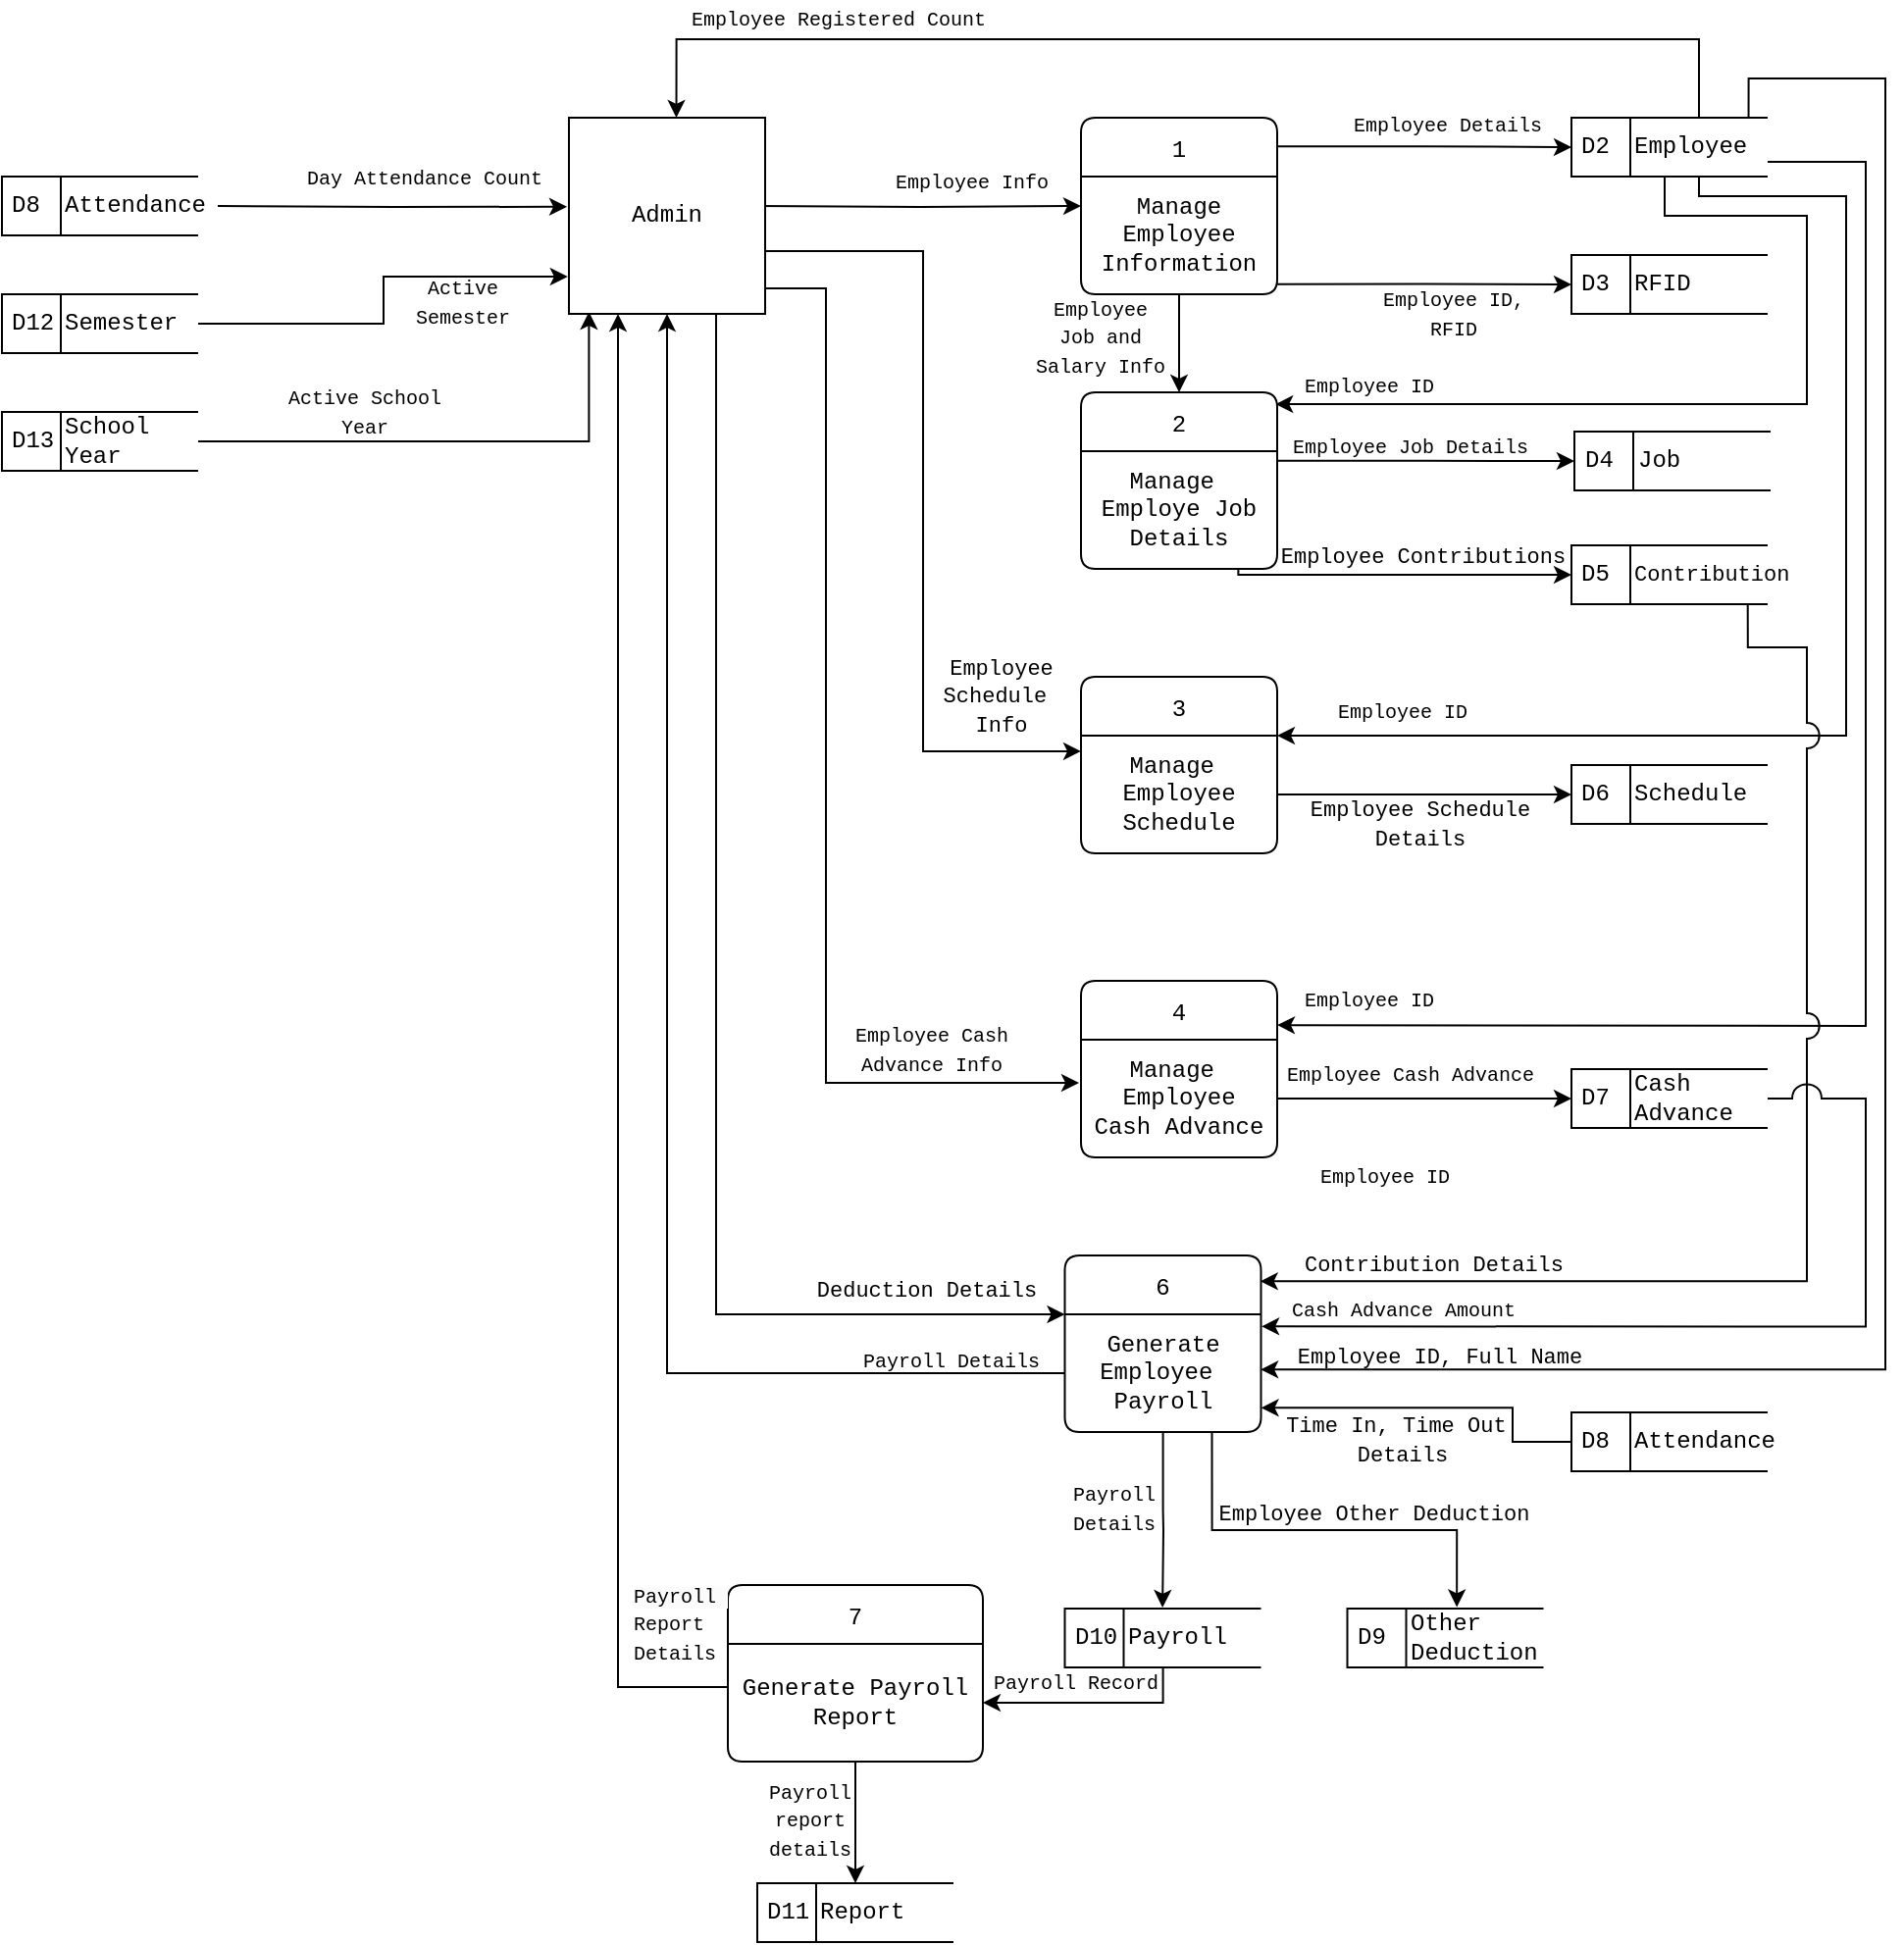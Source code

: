 <mxfile version="24.4.0" type="device">
  <diagram name="Page-1" id="bryWwgBsa8O-rJVqong_">
    <mxGraphModel dx="880" dy="532" grid="1" gridSize="10" guides="1" tooltips="1" connect="1" arrows="1" fold="1" page="1" pageScale="1" pageWidth="1100" pageHeight="850" math="0" shadow="0">
      <root>
        <mxCell id="0" />
        <mxCell id="1" parent="0" />
        <mxCell id="uxDt7wTVC4vIlxEbOWzQ-3" value="1" style="swimlane;fontStyle=0;childLayout=stackLayout;horizontal=1;startSize=30;fillColor=#ffffff;horizontalStack=0;resizeParent=1;resizeParentMax=0;resizeLast=0;collapsible=0;marginBottom=0;swimlaneFillColor=#ffffff;absoluteArcSize=1;arcSize=15;rounded=1;fontFamily=Courier New;" parent="1" vertex="1">
          <mxGeometry x="600" y="110" width="100" height="90" as="geometry" />
        </mxCell>
        <mxCell id="uxDt7wTVC4vIlxEbOWzQ-4" value="Manage Employee&lt;div&gt;Information&lt;/div&gt;" style="text;html=1;align=center;verticalAlign=middle;whiteSpace=wrap;rounded=0;fontFamily=Courier New;" parent="uxDt7wTVC4vIlxEbOWzQ-3" vertex="1">
          <mxGeometry y="30" width="100" height="60" as="geometry" />
        </mxCell>
        <mxCell id="uxDt7wTVC4vIlxEbOWzQ-6" value="D2" style="html=1;dashed=0;whiteSpace=wrap;shape=mxgraph.dfd.dataStoreID;align=left;spacingLeft=3;points=[[0,0],[0.5,0],[1,0],[0,0.5],[1,0.5],[0,1],[0.5,1],[1,1]];fontFamily=Courier New;" parent="1" vertex="1">
          <mxGeometry x="850" y="110" width="100" height="30" as="geometry" />
        </mxCell>
        <mxCell id="uxDt7wTVC4vIlxEbOWzQ-57" style="edgeStyle=orthogonalEdgeStyle;rounded=0;orthogonalLoop=1;jettySize=auto;html=1;exitX=0.25;exitY=1;exitDx=0;exitDy=0;entryX=0.991;entryY=0.067;entryDx=0;entryDy=0;fontFamily=Courier New;entryPerimeter=0;" parent="1" source="uxDt7wTVC4vIlxEbOWzQ-7" target="uxDt7wTVC4vIlxEbOWzQ-10" edge="1">
          <mxGeometry relative="1" as="geometry">
            <Array as="points">
              <mxPoint x="898" y="160" />
              <mxPoint x="970" y="160" />
              <mxPoint x="970" y="256" />
            </Array>
          </mxGeometry>
        </mxCell>
        <mxCell id="uxDt7wTVC4vIlxEbOWzQ-60" style="edgeStyle=orthogonalEdgeStyle;rounded=0;orthogonalLoop=1;jettySize=auto;html=1;entryX=1;entryY=0;entryDx=0;entryDy=0;fontFamily=Courier New;" parent="1" source="uxDt7wTVC4vIlxEbOWzQ-7" target="uxDt7wTVC4vIlxEbOWzQ-16" edge="1">
          <mxGeometry relative="1" as="geometry">
            <Array as="points">
              <mxPoint x="915" y="150" />
              <mxPoint x="990" y="150" />
              <mxPoint x="990" y="425" />
            </Array>
          </mxGeometry>
        </mxCell>
        <mxCell id="uxDt7wTVC4vIlxEbOWzQ-63" style="edgeStyle=orthogonalEdgeStyle;rounded=0;orthogonalLoop=1;jettySize=auto;html=1;exitX=1;exitY=0.75;exitDx=0;exitDy=0;entryX=1;entryY=0.25;entryDx=0;entryDy=0;jumpStyle=arc;fontFamily=Courier New;" parent="1" source="uxDt7wTVC4vIlxEbOWzQ-7" target="uxDt7wTVC4vIlxEbOWzQ-17" edge="1">
          <mxGeometry relative="1" as="geometry">
            <Array as="points">
              <mxPoint x="1000" y="133" />
              <mxPoint x="1000" y="573" />
              <mxPoint x="740" y="573" />
            </Array>
          </mxGeometry>
        </mxCell>
        <mxCell id="uxDt7wTVC4vIlxEbOWzQ-77" style="edgeStyle=orthogonalEdgeStyle;rounded=0;orthogonalLoop=1;jettySize=auto;html=1;exitX=0.861;exitY=-0.002;exitDx=0;exitDy=0;entryX=0.998;entryY=0.469;entryDx=0;entryDy=0;exitPerimeter=0;entryPerimeter=0;fontFamily=Courier New;" parent="1" source="uxDt7wTVC4vIlxEbOWzQ-7" target="uxDt7wTVC4vIlxEbOWzQ-38" edge="1">
          <mxGeometry relative="1" as="geometry">
            <Array as="points">
              <mxPoint x="940" y="90" />
              <mxPoint x="1010" y="90" />
              <mxPoint x="1010" y="748" />
            </Array>
          </mxGeometry>
        </mxCell>
        <mxCell id="uxDt7wTVC4vIlxEbOWzQ-112" style="edgeStyle=orthogonalEdgeStyle;rounded=0;orthogonalLoop=1;jettySize=auto;html=1;entryX=0.75;entryY=0;entryDx=0;entryDy=0;fontFamily=Courier New;" parent="1" source="uxDt7wTVC4vIlxEbOWzQ-7" edge="1">
          <mxGeometry relative="1" as="geometry">
            <Array as="points">
              <mxPoint x="915" y="70" />
              <mxPoint x="394" y="70" />
            </Array>
            <mxPoint x="393.75" y="110" as="targetPoint" />
          </mxGeometry>
        </mxCell>
        <mxCell id="uxDt7wTVC4vIlxEbOWzQ-7" value="Employee" style="text;html=1;align=left;verticalAlign=middle;whiteSpace=wrap;rounded=0;fontFamily=Courier New;" parent="1" vertex="1">
          <mxGeometry x="880" y="110" width="70" height="30" as="geometry" />
        </mxCell>
        <mxCell id="uxDt7wTVC4vIlxEbOWzQ-8" value="D3" style="html=1;dashed=0;whiteSpace=wrap;shape=mxgraph.dfd.dataStoreID;align=left;spacingLeft=3;points=[[0,0],[0.5,0],[1,0],[0,0.5],[1,0.5],[0,1],[0.5,1],[1,1]];fontFamily=Courier New;" parent="1" vertex="1">
          <mxGeometry x="850" y="180" width="100" height="30" as="geometry" />
        </mxCell>
        <mxCell id="uxDt7wTVC4vIlxEbOWzQ-9" value="RFID" style="text;html=1;align=left;verticalAlign=middle;whiteSpace=wrap;rounded=0;fontFamily=Courier New;" parent="1" vertex="1">
          <mxGeometry x="880" y="180" width="70" height="30" as="geometry" />
        </mxCell>
        <mxCell id="uxDt7wTVC4vIlxEbOWzQ-10" value="2" style="swimlane;fontStyle=0;childLayout=stackLayout;horizontal=1;startSize=30;fillColor=#ffffff;horizontalStack=0;resizeParent=1;resizeParentMax=0;resizeLast=0;collapsible=0;marginBottom=0;swimlaneFillColor=#ffffff;absoluteArcSize=1;arcSize=15;rounded=1;fontFamily=Courier New;" parent="1" vertex="1">
          <mxGeometry x="600" y="250" width="100" height="90" as="geometry" />
        </mxCell>
        <mxCell id="uxDt7wTVC4vIlxEbOWzQ-11" value="Manage&amp;nbsp;&lt;div&gt;Employe Job&lt;/div&gt;&lt;div&gt;Details&lt;br&gt;&lt;/div&gt;" style="text;html=1;align=center;verticalAlign=middle;whiteSpace=wrap;rounded=0;fontFamily=Courier New;" parent="uxDt7wTVC4vIlxEbOWzQ-10" vertex="1">
          <mxGeometry y="30" width="100" height="60" as="geometry" />
        </mxCell>
        <mxCell id="uxDt7wTVC4vIlxEbOWzQ-13" value="D4" style="html=1;dashed=0;whiteSpace=wrap;shape=mxgraph.dfd.dataStoreID;align=left;spacingLeft=3;points=[[0,0],[0.5,0],[1,0],[0,0.5],[1,0.5],[0,1],[0.5,1],[1,1]];fontFamily=Courier New;" parent="1" vertex="1">
          <mxGeometry x="851.5" y="270" width="100" height="30" as="geometry" />
        </mxCell>
        <mxCell id="uxDt7wTVC4vIlxEbOWzQ-14" value="Job" style="text;html=1;align=left;verticalAlign=middle;whiteSpace=wrap;rounded=0;fontFamily=Courier New;" parent="1" vertex="1">
          <mxGeometry x="881.5" y="270" width="70" height="30" as="geometry" />
        </mxCell>
        <mxCell id="uxDt7wTVC4vIlxEbOWzQ-15" value="3" style="swimlane;fontStyle=0;childLayout=stackLayout;horizontal=1;startSize=30;fillColor=#ffffff;horizontalStack=0;resizeParent=1;resizeParentMax=0;resizeLast=0;collapsible=0;marginBottom=0;swimlaneFillColor=#ffffff;absoluteArcSize=1;arcSize=15;rounded=1;fontFamily=Courier New;" parent="1" vertex="1">
          <mxGeometry x="600" y="395" width="100" height="90" as="geometry" />
        </mxCell>
        <mxCell id="uxDt7wTVC4vIlxEbOWzQ-16" value="Manage&amp;nbsp;&lt;br&gt;Employee&lt;div&gt;Schedule&lt;/div&gt;" style="text;html=1;align=center;verticalAlign=middle;whiteSpace=wrap;rounded=0;fontFamily=Courier New;" parent="uxDt7wTVC4vIlxEbOWzQ-15" vertex="1">
          <mxGeometry y="30" width="100" height="60" as="geometry" />
        </mxCell>
        <mxCell id="uxDt7wTVC4vIlxEbOWzQ-17" value="4" style="swimlane;fontStyle=0;childLayout=stackLayout;horizontal=1;startSize=30;fillColor=#ffffff;horizontalStack=0;resizeParent=1;resizeParentMax=0;resizeLast=0;collapsible=0;marginBottom=0;swimlaneFillColor=#ffffff;absoluteArcSize=1;arcSize=15;rounded=1;fontFamily=Courier New;" parent="1" vertex="1">
          <mxGeometry x="600" y="550" width="100" height="90" as="geometry" />
        </mxCell>
        <mxCell id="uxDt7wTVC4vIlxEbOWzQ-18" value="Manage&amp;nbsp;&lt;br&gt;Employee&lt;br&gt;Cash Advance" style="text;html=1;align=center;verticalAlign=middle;whiteSpace=wrap;rounded=0;fontFamily=Courier New;" parent="uxDt7wTVC4vIlxEbOWzQ-17" vertex="1">
          <mxGeometry y="30" width="100" height="60" as="geometry" />
        </mxCell>
        <mxCell id="uxDt7wTVC4vIlxEbOWzQ-21" value="D6" style="html=1;dashed=0;whiteSpace=wrap;shape=mxgraph.dfd.dataStoreID;align=left;spacingLeft=3;points=[[0,0],[0.5,0],[1,0],[0,0.5],[1,0.5],[0,1],[0.5,1],[1,1]];fontFamily=Courier New;" parent="1" vertex="1">
          <mxGeometry x="850" y="440" width="100" height="30" as="geometry" />
        </mxCell>
        <mxCell id="uxDt7wTVC4vIlxEbOWzQ-22" value="Schedule" style="text;html=1;align=left;verticalAlign=middle;whiteSpace=wrap;rounded=0;fontFamily=Courier New;" parent="1" vertex="1">
          <mxGeometry x="880" y="440" width="70" height="30" as="geometry" />
        </mxCell>
        <mxCell id="uxDt7wTVC4vIlxEbOWzQ-23" value="D7" style="html=1;dashed=0;whiteSpace=wrap;shape=mxgraph.dfd.dataStoreID;align=left;spacingLeft=3;points=[[0,0],[0.5,0],[1,0],[0,0.5],[1,0.5],[0,1],[0.5,1],[1,1]];fontFamily=Courier New;" parent="1" vertex="1">
          <mxGeometry x="850" y="595" width="100" height="30" as="geometry" />
        </mxCell>
        <mxCell id="uxDt7wTVC4vIlxEbOWzQ-24" value="Cash Advance" style="text;html=1;align=left;verticalAlign=middle;whiteSpace=wrap;rounded=0;fontFamily=Courier New;" parent="1" vertex="1">
          <mxGeometry x="880" y="595" width="70" height="30" as="geometry" />
        </mxCell>
        <mxCell id="uxDt7wTVC4vIlxEbOWzQ-37" value="6" style="swimlane;fontStyle=0;childLayout=stackLayout;horizontal=1;startSize=30;fillColor=#ffffff;horizontalStack=0;resizeParent=1;resizeParentMax=0;resizeLast=0;collapsible=0;marginBottom=0;swimlaneFillColor=#ffffff;absoluteArcSize=1;arcSize=15;rounded=1;fontFamily=Courier New;" parent="1" vertex="1">
          <mxGeometry x="591.75" y="690" width="100" height="90" as="geometry" />
        </mxCell>
        <mxCell id="uxDt7wTVC4vIlxEbOWzQ-38" value="Generate&lt;div&gt;Employee&amp;nbsp;&lt;div&gt;Payroll&lt;/div&gt;&lt;/div&gt;" style="text;html=1;align=center;verticalAlign=middle;whiteSpace=wrap;rounded=0;fontFamily=Courier New;" parent="uxDt7wTVC4vIlxEbOWzQ-37" vertex="1">
          <mxGeometry y="30" width="100" height="60" as="geometry" />
        </mxCell>
        <mxCell id="uxDt7wTVC4vIlxEbOWzQ-39" style="edgeStyle=orthogonalEdgeStyle;rounded=0;orthogonalLoop=1;jettySize=auto;html=1;exitX=1;exitY=0.25;exitDx=0;exitDy=0;entryX=0;entryY=0.25;entryDx=0;entryDy=0;fontFamily=Courier New;" parent="1" target="uxDt7wTVC4vIlxEbOWzQ-4" edge="1">
          <mxGeometry relative="1" as="geometry">
            <mxPoint x="435" y="155" as="sourcePoint" />
          </mxGeometry>
        </mxCell>
        <mxCell id="uxDt7wTVC4vIlxEbOWzQ-40" value="&lt;font style=&quot;font-size: 10px;&quot;&gt;Employee Info&lt;/font&gt;" style="text;html=1;align=center;verticalAlign=middle;whiteSpace=wrap;rounded=0;fontFamily=Courier New;" parent="1" vertex="1">
          <mxGeometry x="496.75" y="133" width="95" height="20" as="geometry" />
        </mxCell>
        <mxCell id="uxDt7wTVC4vIlxEbOWzQ-43" style="edgeStyle=orthogonalEdgeStyle;rounded=0;orthogonalLoop=1;jettySize=auto;html=1;exitX=0.5;exitY=1;exitDx=0;exitDy=0;entryX=0.5;entryY=0;entryDx=0;entryDy=0;fontFamily=Courier New;" parent="1" source="uxDt7wTVC4vIlxEbOWzQ-4" target="uxDt7wTVC4vIlxEbOWzQ-10" edge="1">
          <mxGeometry relative="1" as="geometry" />
        </mxCell>
        <mxCell id="uxDt7wTVC4vIlxEbOWzQ-44" style="edgeStyle=orthogonalEdgeStyle;rounded=0;orthogonalLoop=1;jettySize=auto;html=1;exitX=1;exitY=0.68;exitDx=0;exitDy=0;entryX=0;entryY=0.133;entryDx=0;entryDy=0;entryPerimeter=0;exitPerimeter=0;fontFamily=Courier New;" parent="1" source="fp4Pm7iPz-6DhBk8Qr4a-2" target="uxDt7wTVC4vIlxEbOWzQ-16" edge="1">
          <mxGeometry relative="1" as="geometry">
            <mxPoint x="393.75" y="200" as="sourcePoint" />
          </mxGeometry>
        </mxCell>
        <mxCell id="uxDt7wTVC4vIlxEbOWzQ-45" style="edgeStyle=orthogonalEdgeStyle;rounded=0;orthogonalLoop=1;jettySize=auto;html=1;entryX=-0.01;entryY=0.367;entryDx=0;entryDy=0;entryPerimeter=0;exitX=0.99;exitY=0.87;exitDx=0;exitDy=0;exitPerimeter=0;fontFamily=Courier New;" parent="1" source="fp4Pm7iPz-6DhBk8Qr4a-2" target="uxDt7wTVC4vIlxEbOWzQ-18" edge="1">
          <mxGeometry relative="1" as="geometry">
            <Array as="points">
              <mxPoint x="470" y="197" />
              <mxPoint x="470" y="602" />
            </Array>
            <mxPoint x="360" y="200" as="sourcePoint" />
          </mxGeometry>
        </mxCell>
        <mxCell id="uxDt7wTVC4vIlxEbOWzQ-47" style="edgeStyle=orthogonalEdgeStyle;rounded=0;orthogonalLoop=1;jettySize=auto;html=1;exitX=0.996;exitY=0.162;exitDx=0;exitDy=0;entryX=0;entryY=0.5;entryDx=0;entryDy=0;fontFamily=Courier New;exitPerimeter=0;" parent="1" source="uxDt7wTVC4vIlxEbOWzQ-3" target="uxDt7wTVC4vIlxEbOWzQ-6" edge="1">
          <mxGeometry relative="1" as="geometry" />
        </mxCell>
        <mxCell id="uxDt7wTVC4vIlxEbOWzQ-48" style="edgeStyle=orthogonalEdgeStyle;rounded=0;orthogonalLoop=1;jettySize=auto;html=1;exitX=0.996;exitY=0.914;exitDx=0;exitDy=0;entryX=0;entryY=0.5;entryDx=0;entryDy=0;fontFamily=Courier New;exitPerimeter=0;" parent="1" source="uxDt7wTVC4vIlxEbOWzQ-4" target="uxDt7wTVC4vIlxEbOWzQ-8" edge="1">
          <mxGeometry relative="1" as="geometry" />
        </mxCell>
        <mxCell id="uxDt7wTVC4vIlxEbOWzQ-51" value="&lt;font style=&quot;font-size: 10px;&quot;&gt;Employee Details&lt;/font&gt;" style="text;html=1;align=center;verticalAlign=middle;whiteSpace=wrap;rounded=0;fontFamily=Courier New;" parent="1" vertex="1">
          <mxGeometry x="734.25" y="104" width="105.75" height="20" as="geometry" />
        </mxCell>
        <mxCell id="uxDt7wTVC4vIlxEbOWzQ-52" value="&lt;font style=&quot;font-size: 10px;&quot;&gt;Employee ID, RFID&lt;/font&gt;" style="text;html=1;align=center;verticalAlign=middle;whiteSpace=wrap;rounded=0;fontFamily=Courier New;" parent="1" vertex="1">
          <mxGeometry x="740" y="200" width="100" height="20" as="geometry" />
        </mxCell>
        <mxCell id="uxDt7wTVC4vIlxEbOWzQ-53" value="&lt;font style=&quot;font-size: 10px;&quot;&gt;Employee Job&amp;nbsp;&lt;/font&gt;&lt;span style=&quot;font-size: 10px; background-color: initial;&quot;&gt;and Salary&amp;nbsp;&lt;/span&gt;&lt;span style=&quot;font-size: 10px; background-color: initial;&quot;&gt;Info&lt;/span&gt;" style="text;html=1;align=center;verticalAlign=middle;whiteSpace=wrap;rounded=0;fontFamily=Courier New;" parent="1" vertex="1">
          <mxGeometry x="568.75" y="207" width="81.75" height="30" as="geometry" />
        </mxCell>
        <mxCell id="uxDt7wTVC4vIlxEbOWzQ-55" style="edgeStyle=orthogonalEdgeStyle;rounded=0;orthogonalLoop=1;jettySize=auto;html=1;exitX=1;exitY=0.082;exitDx=0;exitDy=0;entryX=0;entryY=0.5;entryDx=0;entryDy=0;fontFamily=Courier New;exitPerimeter=0;" parent="1" source="uxDt7wTVC4vIlxEbOWzQ-11" target="uxDt7wTVC4vIlxEbOWzQ-13" edge="1">
          <mxGeometry relative="1" as="geometry">
            <Array as="points" />
          </mxGeometry>
        </mxCell>
        <mxCell id="uxDt7wTVC4vIlxEbOWzQ-58" value="&lt;font style=&quot;font-size: 10px;&quot;&gt;Employee ID&lt;/font&gt;" style="text;html=1;align=center;verticalAlign=middle;whiteSpace=wrap;rounded=0;fontFamily=Courier New;" parent="1" vertex="1">
          <mxGeometry x="711.5" y="242" width="70" height="10" as="geometry" />
        </mxCell>
        <mxCell id="uxDt7wTVC4vIlxEbOWzQ-59" value="&lt;font style=&quot;font-size: 10px;&quot;&gt;Employee Job&amp;nbsp;&lt;/font&gt;&lt;span style=&quot;font-size: 10px; background-color: initial;&quot;&gt;Details&lt;/span&gt;" style="text;html=1;align=center;verticalAlign=middle;whiteSpace=wrap;rounded=0;fontFamily=Courier New;" parent="1" vertex="1">
          <mxGeometry x="703" y="273" width="130" height="10" as="geometry" />
        </mxCell>
        <mxCell id="uxDt7wTVC4vIlxEbOWzQ-61" value="&lt;font style=&quot;font-size: 10px;&quot;&gt;Employee ID&lt;/font&gt;" style="text;html=1;align=center;verticalAlign=middle;whiteSpace=wrap;rounded=0;fontFamily=Courier New;" parent="1" vertex="1">
          <mxGeometry x="729.25" y="408" width="70" height="10" as="geometry" />
        </mxCell>
        <mxCell id="uxDt7wTVC4vIlxEbOWzQ-62" style="edgeStyle=orthogonalEdgeStyle;rounded=0;orthogonalLoop=1;jettySize=auto;html=1;exitX=1;exitY=0.5;exitDx=0;exitDy=0;entryX=0;entryY=0.5;entryDx=0;entryDy=0;fontFamily=Courier New;" parent="1" source="uxDt7wTVC4vIlxEbOWzQ-16" target="uxDt7wTVC4vIlxEbOWzQ-21" edge="1">
          <mxGeometry relative="1" as="geometry" />
        </mxCell>
        <mxCell id="uxDt7wTVC4vIlxEbOWzQ-64" value="&lt;font style=&quot;font-size: 10px;&quot;&gt;Employee ID&lt;/font&gt;" style="text;html=1;align=center;verticalAlign=middle;whiteSpace=wrap;rounded=0;fontFamily=Courier New;" parent="1" vertex="1">
          <mxGeometry x="711.5" y="550" width="70" height="20" as="geometry" />
        </mxCell>
        <mxCell id="uxDt7wTVC4vIlxEbOWzQ-65" value="&lt;font style=&quot;font-size: 11px;&quot;&gt;Employee Schedule Details&lt;/font&gt;" style="text;html=1;align=center;verticalAlign=middle;whiteSpace=wrap;rounded=0;fontFamily=Courier New;" parent="1" vertex="1">
          <mxGeometry x="703" y="455" width="140" height="30" as="geometry" />
        </mxCell>
        <mxCell id="uxDt7wTVC4vIlxEbOWzQ-66" style="edgeStyle=orthogonalEdgeStyle;rounded=0;orthogonalLoop=1;jettySize=auto;html=1;entryX=0;entryY=0.5;entryDx=0;entryDy=0;fontFamily=Courier New;" parent="1" source="uxDt7wTVC4vIlxEbOWzQ-18" target="uxDt7wTVC4vIlxEbOWzQ-23" edge="1">
          <mxGeometry relative="1" as="geometry">
            <mxPoint x="850" y="570" as="targetPoint" />
          </mxGeometry>
        </mxCell>
        <mxCell id="uxDt7wTVC4vIlxEbOWzQ-72" value="&lt;font style=&quot;font-size: 10px;&quot;&gt;Employee ID&lt;/font&gt;" style="text;html=1;align=center;verticalAlign=middle;whiteSpace=wrap;rounded=0;fontFamily=Courier New;" parent="1" vertex="1">
          <mxGeometry x="720" y="640" width="70" height="20" as="geometry" />
        </mxCell>
        <mxCell id="uxDt7wTVC4vIlxEbOWzQ-73" value="&lt;font style=&quot;font-size: 10px;&quot;&gt;Employee Cash Advance&lt;/font&gt;" style="text;html=1;align=center;verticalAlign=middle;whiteSpace=wrap;rounded=0;fontFamily=Courier New;" parent="1" vertex="1">
          <mxGeometry x="703" y="590" width="130" height="15" as="geometry" />
        </mxCell>
        <mxCell id="uxDt7wTVC4vIlxEbOWzQ-75" value="&lt;font style=&quot;font-size: 11px;&quot;&gt;Employee Other Deduction&lt;/font&gt;&lt;div style=&quot;font-size: 11px;&quot;&gt;&lt;br&gt;&lt;/div&gt;" style="text;html=1;align=center;verticalAlign=middle;whiteSpace=wrap;rounded=0;fontFamily=Courier New;" parent="1" vertex="1">
          <mxGeometry x="661.75" y="822" width="175" height="12" as="geometry" />
        </mxCell>
        <mxCell id="uxDt7wTVC4vIlxEbOWzQ-80" style="edgeStyle=orthogonalEdgeStyle;rounded=0;orthogonalLoop=1;jettySize=auto;html=1;entryX=0.996;entryY=0.146;entryDx=0;entryDy=0;entryPerimeter=0;exitX=0.855;exitY=0.98;exitDx=0;exitDy=0;jumpStyle=arc;jumpSize=13;fontFamily=Courier New;exitPerimeter=0;" parent="1" source="3wgCRwYgz1_MkJPzcZdg-2" target="uxDt7wTVC4vIlxEbOWzQ-37" edge="1">
          <mxGeometry relative="1" as="geometry">
            <Array as="points">
              <mxPoint x="940" y="380" />
              <mxPoint x="970" y="380" />
              <mxPoint x="970" y="703" />
            </Array>
            <mxPoint x="950" y="685.0" as="sourcePoint" />
          </mxGeometry>
        </mxCell>
        <mxCell id="uxDt7wTVC4vIlxEbOWzQ-81" style="edgeStyle=orthogonalEdgeStyle;rounded=0;orthogonalLoop=1;jettySize=auto;html=1;entryX=1.003;entryY=0.103;entryDx=0;entryDy=0;entryPerimeter=0;jumpStyle=arc;jumpSize=15;fontFamily=Courier New;" parent="1" source="uxDt7wTVC4vIlxEbOWzQ-24" target="uxDt7wTVC4vIlxEbOWzQ-38" edge="1">
          <mxGeometry relative="1" as="geometry">
            <Array as="points">
              <mxPoint x="1000" y="610" />
              <mxPoint x="1000" y="726" />
            </Array>
          </mxGeometry>
        </mxCell>
        <mxCell id="uxDt7wTVC4vIlxEbOWzQ-82" value="&lt;font style=&quot;font-size: 10px;&quot;&gt;Cash Advance Amount&lt;/font&gt;" style="text;html=1;align=center;verticalAlign=middle;whiteSpace=wrap;rounded=0;fontFamily=Courier New;" parent="1" vertex="1">
          <mxGeometry x="703" y="713" width="122.5" height="10" as="geometry" />
        </mxCell>
        <mxCell id="uxDt7wTVC4vIlxEbOWzQ-83" value="&lt;span style=&quot;font-size: 11px;&quot;&gt;Contribution Details&lt;/span&gt;" style="text;html=1;align=center;verticalAlign=middle;whiteSpace=wrap;rounded=0;fontFamily=Courier New;" parent="1" vertex="1">
          <mxGeometry x="710" y="690" width="140" height="10" as="geometry" />
        </mxCell>
        <mxCell id="uxDt7wTVC4vIlxEbOWzQ-84" value="&lt;span style=&quot;font-size: 11px;&quot;&gt;Deduction Details&lt;/span&gt;" style="text;html=1;align=center;verticalAlign=middle;whiteSpace=wrap;rounded=0;fontFamily=Courier New;" parent="1" vertex="1">
          <mxGeometry x="458.5" y="703" width="125" height="10" as="geometry" />
        </mxCell>
        <mxCell id="uxDt7wTVC4vIlxEbOWzQ-85" value="&lt;font style=&quot;font-size: 11px;&quot;&gt;Employee ID, Full Name&lt;/font&gt;" style="text;html=1;align=center;verticalAlign=middle;whiteSpace=wrap;rounded=0;fontFamily=Courier New;" parent="1" vertex="1">
          <mxGeometry x="705.75" y="739" width="154.25" height="6" as="geometry" />
        </mxCell>
        <mxCell id="uxDt7wTVC4vIlxEbOWzQ-87" value="D8" style="html=1;dashed=0;whiteSpace=wrap;shape=mxgraph.dfd.dataStoreID;align=left;spacingLeft=3;points=[[0,0],[0.5,0],[1,0],[0,0.5],[1,0.5],[0,1],[0.5,1],[1,1]];fontFamily=Courier New;" parent="1" vertex="1">
          <mxGeometry x="850" y="770" width="100" height="30" as="geometry" />
        </mxCell>
        <mxCell id="uxDt7wTVC4vIlxEbOWzQ-88" value="Attendance" style="text;html=1;align=left;verticalAlign=middle;whiteSpace=wrap;rounded=0;fontFamily=Courier New;" parent="1" vertex="1">
          <mxGeometry x="880" y="770" width="70" height="30" as="geometry" />
        </mxCell>
        <mxCell id="uxDt7wTVC4vIlxEbOWzQ-89" style="edgeStyle=orthogonalEdgeStyle;rounded=0;orthogonalLoop=1;jettySize=auto;html=1;entryX=1;entryY=0.794;entryDx=0;entryDy=0;entryPerimeter=0;fontFamily=Courier New;" parent="1" source="uxDt7wTVC4vIlxEbOWzQ-87" target="uxDt7wTVC4vIlxEbOWzQ-38" edge="1">
          <mxGeometry relative="1" as="geometry">
            <Array as="points">
              <mxPoint x="820" y="785" />
              <mxPoint x="820" y="768" />
            </Array>
          </mxGeometry>
        </mxCell>
        <mxCell id="uxDt7wTVC4vIlxEbOWzQ-90" value="&lt;span style=&quot;font-size: 11px;&quot;&gt;Time In, Time Out&amp;nbsp;&lt;/span&gt;&lt;div&gt;&lt;span style=&quot;font-size: 11px;&quot;&gt;Details&lt;/span&gt;&lt;/div&gt;" style="text;html=1;align=center;verticalAlign=middle;whiteSpace=wrap;rounded=0;fontFamily=Courier New;" parent="1" vertex="1">
          <mxGeometry x="698.5" y="776.5" width="130" height="15" as="geometry" />
        </mxCell>
        <mxCell id="uxDt7wTVC4vIlxEbOWzQ-98" style="edgeStyle=orthogonalEdgeStyle;rounded=0;orthogonalLoop=1;jettySize=auto;html=1;entryX=1;entryY=0.5;entryDx=0;entryDy=0;fontFamily=Courier New;" parent="1" source="uxDt7wTVC4vIlxEbOWzQ-92" target="uxDt7wTVC4vIlxEbOWzQ-96" edge="1">
          <mxGeometry relative="1" as="geometry">
            <Array as="points">
              <mxPoint x="642" y="918" />
            </Array>
          </mxGeometry>
        </mxCell>
        <mxCell id="uxDt7wTVC4vIlxEbOWzQ-92" value="D10" style="html=1;dashed=0;whiteSpace=wrap;shape=mxgraph.dfd.dataStoreID;align=left;spacingLeft=3;points=[[0,0],[0.5,0],[1,0],[0,0.5],[1,0.5],[0,1],[0.5,1],[1,1]];fontFamily=Courier New;" parent="1" vertex="1">
          <mxGeometry x="591.75" y="870" width="100" height="30" as="geometry" />
        </mxCell>
        <mxCell id="uxDt7wTVC4vIlxEbOWzQ-93" value="Payroll" style="text;html=1;align=left;verticalAlign=middle;whiteSpace=wrap;rounded=0;fontFamily=Courier New;" parent="1" vertex="1">
          <mxGeometry x="621.75" y="870" width="70" height="30" as="geometry" />
        </mxCell>
        <mxCell id="uxDt7wTVC4vIlxEbOWzQ-91" style="edgeStyle=orthogonalEdgeStyle;rounded=0;orthogonalLoop=1;jettySize=auto;html=1;entryX=0.283;entryY=-0.017;entryDx=0;entryDy=0;entryPerimeter=0;fontFamily=Courier New;" parent="1" source="uxDt7wTVC4vIlxEbOWzQ-38" target="uxDt7wTVC4vIlxEbOWzQ-93" edge="1">
          <mxGeometry relative="1" as="geometry">
            <mxPoint x="642" y="850" as="targetPoint" />
            <Array as="points">
              <mxPoint x="642" y="820" />
              <mxPoint x="642" y="830" />
              <mxPoint x="642" y="830" />
            </Array>
          </mxGeometry>
        </mxCell>
        <mxCell id="uxDt7wTVC4vIlxEbOWzQ-94" value="&lt;font style=&quot;font-size: 10px;&quot;&gt;Payroll&lt;br&gt;Details&lt;/font&gt;" style="text;html=1;align=center;verticalAlign=middle;whiteSpace=wrap;rounded=0;fontFamily=Courier New;" parent="1" vertex="1">
          <mxGeometry x="600" y="810" width="33.75" height="18" as="geometry" />
        </mxCell>
        <mxCell id="uxDt7wTVC4vIlxEbOWzQ-95" value="7" style="swimlane;fontStyle=0;childLayout=stackLayout;horizontal=1;startSize=30;fillColor=#ffffff;horizontalStack=0;resizeParent=1;resizeParentMax=0;resizeLast=0;collapsible=0;marginBottom=0;swimlaneFillColor=#ffffff;absoluteArcSize=1;arcSize=15;rounded=1;fontFamily=Courier New;" parent="1" vertex="1">
          <mxGeometry x="420" y="858" width="130" height="90" as="geometry" />
        </mxCell>
        <mxCell id="uxDt7wTVC4vIlxEbOWzQ-96" value="Generate Payroll&lt;br&gt;Report" style="text;html=1;align=center;verticalAlign=middle;whiteSpace=wrap;rounded=0;fontFamily=Courier New;" parent="uxDt7wTVC4vIlxEbOWzQ-95" vertex="1">
          <mxGeometry y="30" width="130" height="60" as="geometry" />
        </mxCell>
        <mxCell id="uxDt7wTVC4vIlxEbOWzQ-99" value="&lt;font style=&quot;font-size: 10px;&quot;&gt;Payroll Record&lt;/font&gt;" style="text;html=1;align=center;verticalAlign=middle;whiteSpace=wrap;rounded=0;fontFamily=Courier New;fontSize=11;" parent="1" vertex="1">
          <mxGeometry x="550" y="908" width="95" as="geometry" />
        </mxCell>
        <mxCell id="uxDt7wTVC4vIlxEbOWzQ-100" value="D11" style="html=1;dashed=0;whiteSpace=wrap;shape=mxgraph.dfd.dataStoreID;align=left;spacingLeft=3;points=[[0,0],[0.5,0],[1,0],[0,0.5],[1,0.5],[0,1],[0.5,1],[1,1]];fontFamily=Courier New;" parent="1" vertex="1">
          <mxGeometry x="435" y="1010" width="100" height="30" as="geometry" />
        </mxCell>
        <mxCell id="uxDt7wTVC4vIlxEbOWzQ-101" value="Report" style="text;html=1;align=left;verticalAlign=middle;whiteSpace=wrap;rounded=0;fontFamily=Courier New;" parent="1" vertex="1">
          <mxGeometry x="465" y="1010" width="70" height="30" as="geometry" />
        </mxCell>
        <mxCell id="uxDt7wTVC4vIlxEbOWzQ-102" style="edgeStyle=orthogonalEdgeStyle;rounded=0;orthogonalLoop=1;jettySize=auto;html=1;fontFamily=Courier New;" parent="1" source="uxDt7wTVC4vIlxEbOWzQ-96" target="uxDt7wTVC4vIlxEbOWzQ-100" edge="1">
          <mxGeometry relative="1" as="geometry" />
        </mxCell>
        <mxCell id="uxDt7wTVC4vIlxEbOWzQ-103" value="&lt;div style=&quot;text-align: center;&quot;&gt;&lt;span style=&quot;font-size: 10px;&quot;&gt;Payroll report details&lt;/span&gt;&lt;/div&gt;" style="text;whiteSpace=wrap;html=1;fontFamily=Courier New;" parent="1" vertex="1">
          <mxGeometry x="439" y="950" width="30" height="32" as="geometry" />
        </mxCell>
        <mxCell id="uxDt7wTVC4vIlxEbOWzQ-105" style="edgeStyle=orthogonalEdgeStyle;rounded=0;orthogonalLoop=1;jettySize=auto;html=1;exitX=0;exitY=0.5;exitDx=0;exitDy=0;entryX=0.5;entryY=1;entryDx=0;entryDy=0;fontFamily=Courier New;" parent="1" source="uxDt7wTVC4vIlxEbOWzQ-38" target="fp4Pm7iPz-6DhBk8Qr4a-2" edge="1">
          <mxGeometry relative="1" as="geometry">
            <Array as="points">
              <mxPoint x="389" y="750" />
            </Array>
            <mxPoint x="240" y="560" as="targetPoint" />
          </mxGeometry>
        </mxCell>
        <mxCell id="uxDt7wTVC4vIlxEbOWzQ-106" style="edgeStyle=orthogonalEdgeStyle;rounded=0;orthogonalLoop=1;jettySize=auto;html=1;entryX=0.25;entryY=1;entryDx=0;entryDy=0;fontFamily=Courier New;" parent="1" source="uxDt7wTVC4vIlxEbOWzQ-96" target="fp4Pm7iPz-6DhBk8Qr4a-2" edge="1">
          <mxGeometry relative="1" as="geometry">
            <mxPoint x="270.45" y="909.58" as="targetPoint" />
            <Array as="points">
              <mxPoint x="364" y="910" />
            </Array>
          </mxGeometry>
        </mxCell>
        <mxCell id="uxDt7wTVC4vIlxEbOWzQ-107" value="&lt;font style=&quot;font-size: 10px;&quot;&gt;Payroll Details&lt;/font&gt;" style="text;html=1;align=center;verticalAlign=middle;whiteSpace=wrap;rounded=0;fontFamily=Courier New;" parent="1" vertex="1">
          <mxGeometry x="483.5" y="739" width="100" height="10" as="geometry" />
        </mxCell>
        <mxCell id="uxDt7wTVC4vIlxEbOWzQ-108" value="&lt;span style=&quot;color: rgb(0, 0, 0); font-size: 10px; font-style: normal; font-variant-ligatures: normal; font-variant-caps: normal; font-weight: 400; letter-spacing: normal; orphans: 2; text-align: center; text-indent: 0px; text-transform: none; widows: 2; word-spacing: 0px; -webkit-text-stroke-width: 0px; white-space: normal; background-color: rgb(251, 251, 251); text-decoration-thickness: initial; text-decoration-style: initial; text-decoration-color: initial; float: none; display: inline !important;&quot;&gt;Payroll&amp;nbsp;&lt;/span&gt;&lt;div&gt;&lt;span style=&quot;font-size: 10px; text-align: center;&quot;&gt;Report&amp;nbsp;&lt;/span&gt;&lt;/div&gt;&lt;div&gt;&lt;span style=&quot;background-color: initial; font-size: 10px; text-align: center;&quot;&gt;Details&lt;/span&gt;&lt;/div&gt;" style="text;whiteSpace=wrap;html=1;fontFamily=Courier New;" parent="1" vertex="1">
          <mxGeometry x="369.5" y="850" width="35" height="50" as="geometry" />
        </mxCell>
        <mxCell id="uxDt7wTVC4vIlxEbOWzQ-109" value="&lt;font style=&quot;font-size: 11px;&quot;&gt;Employee Schedule&amp;nbsp;&lt;/font&gt;&lt;div&gt;&lt;span style=&quot;font-size: 11px; background-color: initial;&quot;&gt;Info&lt;/span&gt;&lt;/div&gt;" style="text;html=1;align=center;verticalAlign=middle;whiteSpace=wrap;rounded=0;fontFamily=Courier New;" parent="1" vertex="1">
          <mxGeometry x="535" y="380" width="48.5" height="50" as="geometry" />
        </mxCell>
        <mxCell id="uxDt7wTVC4vIlxEbOWzQ-110" value="&lt;font style=&quot;font-size: 10px;&quot;&gt;Employee Cash Advance&amp;nbsp;&lt;/font&gt;&lt;span style=&quot;font-size: 10px; background-color: initial;&quot;&gt;Info&lt;/span&gt;" style="text;html=1;align=center;verticalAlign=middle;whiteSpace=wrap;rounded=0;fontFamily=Courier New;" parent="1" vertex="1">
          <mxGeometry x="476.5" y="565" width="93.5" height="40" as="geometry" />
        </mxCell>
        <mxCell id="uxDt7wTVC4vIlxEbOWzQ-113" value="&lt;font style=&quot;font-size: 10px;&quot;&gt;Employee Registered Count&lt;/font&gt;" style="text;html=1;align=center;verticalAlign=middle;whiteSpace=wrap;rounded=0;fontFamily=Courier New;" parent="1" vertex="1">
          <mxGeometry x="395" y="50" width="162.5" height="20" as="geometry" />
        </mxCell>
        <mxCell id="uxDt7wTVC4vIlxEbOWzQ-114" value="D8" style="html=1;dashed=0;whiteSpace=wrap;shape=mxgraph.dfd.dataStoreID;align=left;spacingLeft=3;points=[[0,0],[0.5,0],[1,0],[0,0.5],[1,0.5],[0,1],[0.5,1],[1,1]];fontFamily=Courier New;" parent="1" vertex="1">
          <mxGeometry x="50" y="140" width="100" height="30" as="geometry" />
        </mxCell>
        <mxCell id="uxDt7wTVC4vIlxEbOWzQ-120" style="edgeStyle=orthogonalEdgeStyle;rounded=0;orthogonalLoop=1;jettySize=auto;html=1;entryX=-0.01;entryY=0.454;entryDx=0;entryDy=0;entryPerimeter=0;fontFamily=Courier New;" parent="1" target="fp4Pm7iPz-6DhBk8Qr4a-2" edge="1">
          <mxGeometry relative="1" as="geometry">
            <mxPoint x="270" y="155" as="targetPoint" />
            <mxPoint x="160" y="155" as="sourcePoint" />
          </mxGeometry>
        </mxCell>
        <mxCell id="uxDt7wTVC4vIlxEbOWzQ-115" value="Attendance" style="text;html=1;align=left;verticalAlign=middle;whiteSpace=wrap;rounded=0;fontFamily=Courier New;" parent="1" vertex="1">
          <mxGeometry x="80" y="140" width="70" height="30" as="geometry" />
        </mxCell>
        <mxCell id="uxDt7wTVC4vIlxEbOWzQ-116" value="D12" style="html=1;dashed=0;whiteSpace=wrap;shape=mxgraph.dfd.dataStoreID;align=left;spacingLeft=3;points=[[0,0],[0.5,0],[1,0],[0,0.5],[1,0.5],[0,1],[0.5,1],[1,1]];fontFamily=Courier New;" parent="1" vertex="1">
          <mxGeometry x="50" y="200" width="100" height="30" as="geometry" />
        </mxCell>
        <mxCell id="uxDt7wTVC4vIlxEbOWzQ-121" style="edgeStyle=orthogonalEdgeStyle;rounded=0;orthogonalLoop=1;jettySize=auto;html=1;exitX=1;exitY=0.5;exitDx=0;exitDy=0;entryX=-0.006;entryY=0.81;entryDx=0;entryDy=0;entryPerimeter=0;fontFamily=Courier New;" parent="1" source="uxDt7wTVC4vIlxEbOWzQ-117" target="fp4Pm7iPz-6DhBk8Qr4a-2" edge="1">
          <mxGeometry relative="1" as="geometry">
            <mxPoint x="270" y="185" as="targetPoint" />
          </mxGeometry>
        </mxCell>
        <mxCell id="uxDt7wTVC4vIlxEbOWzQ-117" value="Semester" style="text;html=1;align=left;verticalAlign=middle;whiteSpace=wrap;rounded=0;fontFamily=Courier New;" parent="1" vertex="1">
          <mxGeometry x="80" y="200" width="70" height="30" as="geometry" />
        </mxCell>
        <mxCell id="uxDt7wTVC4vIlxEbOWzQ-118" value="D13" style="html=1;dashed=0;whiteSpace=wrap;shape=mxgraph.dfd.dataStoreID;align=left;spacingLeft=3;points=[[0,0],[0.5,0],[1,0],[0,0.5],[1,0.5],[0,1],[0.5,1],[1,1]];fontFamily=Courier New;" parent="1" vertex="1">
          <mxGeometry x="50" y="260" width="100" height="30" as="geometry" />
        </mxCell>
        <mxCell id="uxDt7wTVC4vIlxEbOWzQ-119" value="School Year" style="text;html=1;align=left;verticalAlign=middle;whiteSpace=wrap;rounded=0;fontFamily=Courier New;" parent="1" vertex="1">
          <mxGeometry x="80" y="260" width="70" height="30" as="geometry" />
        </mxCell>
        <mxCell id="uxDt7wTVC4vIlxEbOWzQ-122" style="edgeStyle=orthogonalEdgeStyle;rounded=0;orthogonalLoop=1;jettySize=auto;html=1;exitX=1;exitY=0.5;exitDx=0;exitDy=0;entryX=0.102;entryY=0.99;entryDx=0;entryDy=0;entryPerimeter=0;fontFamily=Courier New;" parent="1" source="uxDt7wTVC4vIlxEbOWzQ-119" target="fp4Pm7iPz-6DhBk8Qr4a-2" edge="1">
          <mxGeometry relative="1" as="geometry">
            <mxPoint x="289.14" y="202.34" as="targetPoint" />
          </mxGeometry>
        </mxCell>
        <mxCell id="uxDt7wTVC4vIlxEbOWzQ-123" value="&lt;font style=&quot;font-size: 10px;&quot;&gt;Day Attendance Count&lt;/font&gt;" style="text;html=1;align=center;verticalAlign=middle;whiteSpace=wrap;rounded=0;fontFamily=Courier New;" parent="1" vertex="1">
          <mxGeometry x="200" y="130" width="130.5" height="21" as="geometry" />
        </mxCell>
        <mxCell id="uxDt7wTVC4vIlxEbOWzQ-124" value="&lt;font style=&quot;font-size: 10px;&quot;&gt;Active Semester&lt;/font&gt;" style="text;html=1;align=center;verticalAlign=middle;whiteSpace=wrap;rounded=0;fontFamily=Courier New;" parent="1" vertex="1">
          <mxGeometry x="250" y="193" width="70.25" height="21" as="geometry" />
        </mxCell>
        <mxCell id="uxDt7wTVC4vIlxEbOWzQ-125" value="&lt;font style=&quot;font-size: 10px;&quot;&gt;Active School Year&lt;/font&gt;" style="text;html=1;align=center;verticalAlign=middle;whiteSpace=wrap;rounded=0;fontFamily=Courier New;" parent="1" vertex="1">
          <mxGeometry x="190" y="249" width="90" height="21" as="geometry" />
        </mxCell>
        <mxCell id="JucPbKyvUXpsdQvR25Y8-1" style="edgeStyle=orthogonalEdgeStyle;rounded=0;orthogonalLoop=1;jettySize=auto;html=1;exitX=0.75;exitY=1;exitDx=0;exitDy=0;entryX=0;entryY=0;entryDx=0;entryDy=0;" parent="1" source="fp4Pm7iPz-6DhBk8Qr4a-2" target="uxDt7wTVC4vIlxEbOWzQ-38" edge="1">
          <mxGeometry relative="1" as="geometry">
            <Array as="points">
              <mxPoint x="414" y="720" />
            </Array>
          </mxGeometry>
        </mxCell>
        <mxCell id="fp4Pm7iPz-6DhBk8Qr4a-2" value="Admin" style="whiteSpace=wrap;html=1;aspect=fixed;fontFamily=Courier New;" parent="1" vertex="1">
          <mxGeometry x="339" y="110" width="100" height="100" as="geometry" />
        </mxCell>
        <mxCell id="3wgCRwYgz1_MkJPzcZdg-1" value="D5" style="html=1;dashed=0;whiteSpace=wrap;shape=mxgraph.dfd.dataStoreID;align=left;spacingLeft=3;points=[[0,0],[0.5,0],[1,0],[0,0.5],[1,0.5],[0,1],[0.5,1],[1,1]];fontFamily=Courier New;" parent="1" vertex="1">
          <mxGeometry x="850" y="328" width="100" height="30" as="geometry" />
        </mxCell>
        <mxCell id="3wgCRwYgz1_MkJPzcZdg-2" value="&lt;font style=&quot;font-size: 11px;&quot;&gt;Contribution&lt;/font&gt;" style="text;html=1;align=left;verticalAlign=middle;whiteSpace=wrap;rounded=0;fontFamily=Courier New;" parent="1" vertex="1">
          <mxGeometry x="880" y="328" width="70" height="30" as="geometry" />
        </mxCell>
        <mxCell id="3wgCRwYgz1_MkJPzcZdg-3" style="edgeStyle=orthogonalEdgeStyle;rounded=0;orthogonalLoop=1;jettySize=auto;html=1;exitX=0.802;exitY=1.001;exitDx=0;exitDy=0;entryX=0;entryY=0.5;entryDx=0;entryDy=0;exitPerimeter=0;fontFamily=Courier New;" parent="1" source="uxDt7wTVC4vIlxEbOWzQ-11" target="3wgCRwYgz1_MkJPzcZdg-1" edge="1">
          <mxGeometry relative="1" as="geometry">
            <mxPoint x="710" y="343" as="sourcePoint" />
            <Array as="points">
              <mxPoint x="680" y="343" />
            </Array>
          </mxGeometry>
        </mxCell>
        <mxCell id="3wgCRwYgz1_MkJPzcZdg-4" value="&lt;font style=&quot;font-size: 11px;&quot;&gt;Employee Contributions&lt;/font&gt;" style="text;html=1;align=center;verticalAlign=middle;whiteSpace=wrap;rounded=0;fontFamily=Courier New;" parent="1" vertex="1">
          <mxGeometry x="699" y="328" width="151" height="12" as="geometry" />
        </mxCell>
        <mxCell id="3wgCRwYgz1_MkJPzcZdg-5" value="D9" style="html=1;dashed=0;whiteSpace=wrap;shape=mxgraph.dfd.dataStoreID;align=left;spacingLeft=3;points=[[0,0],[0.5,0],[1,0],[0,0.5],[1,0.5],[0,1],[0.5,1],[1,1]];fontFamily=Courier New;" parent="1" vertex="1">
          <mxGeometry x="735.75" y="870" width="100" height="30" as="geometry" />
        </mxCell>
        <mxCell id="3wgCRwYgz1_MkJPzcZdg-6" value="Other Deduction" style="text;html=1;align=left;verticalAlign=middle;whiteSpace=wrap;rounded=0;fontFamily=Courier New;" parent="1" vertex="1">
          <mxGeometry x="765.75" y="870" width="70" height="30" as="geometry" />
        </mxCell>
        <mxCell id="3wgCRwYgz1_MkJPzcZdg-8" style="edgeStyle=orthogonalEdgeStyle;rounded=0;orthogonalLoop=1;jettySize=auto;html=1;exitX=0.75;exitY=1;exitDx=0;exitDy=0;entryX=0.369;entryY=-0.026;entryDx=0;entryDy=0;entryPerimeter=0;fontFamily=Courier New;" parent="1" source="uxDt7wTVC4vIlxEbOWzQ-38" target="3wgCRwYgz1_MkJPzcZdg-6" edge="1">
          <mxGeometry relative="1" as="geometry">
            <Array as="points">
              <mxPoint x="667" y="830" />
              <mxPoint x="792" y="830" />
            </Array>
          </mxGeometry>
        </mxCell>
      </root>
    </mxGraphModel>
  </diagram>
</mxfile>
